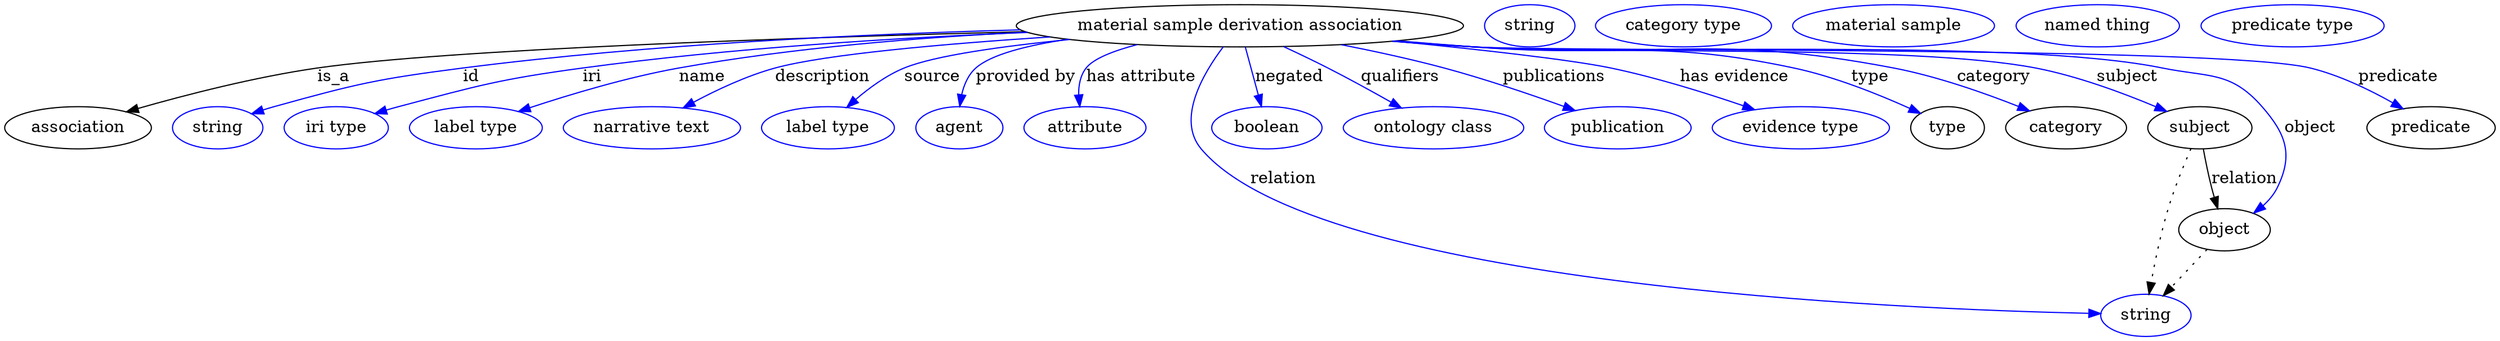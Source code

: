 digraph {
	graph [bb="0,0,2121,283"];
	node [label="\N"];
	"material sample derivation association"	[height=0.5,
		label="material sample derivation association",
		pos="1052.4,265",
		width=5.2898];
	association	[height=0.5,
		pos="62.394,178",
		width=1.7332];
	"material sample derivation association" -> association	[label=is_a,
		lp="280.39,221.5",
		pos="e,103.73,191.66 869.11,259.99 674,254.97 378.28,245.04 266.39,229 213.54,221.42 154.41,206.15 113.47,194.47"];
	id	[color=blue,
		height=0.5,
		label=string,
		pos="181.39,178",
		width=1.0652];
	"material sample derivation association" -> id	[color=blue,
		label=id,
		lp="397.39,221.5",
		pos="e,210.38,189.99 865.18,261.54 732.24,257.99 549.79,249.43 390.39,229 317.94,219.71 299.77,215.57 229.39,196 226.29,195.14 223.09,\
194.17 219.89,193.15",
		style=solid];
	iri	[color=blue,
		height=0.5,
		label="iri type",
		pos="282.39,178",
		width=1.2277];
	"material sample derivation association" -> iri	[color=blue,
		label=iri,
		lp="500.39,221.5",
		pos="e,315.32,190.14 871.42,259.33 761.43,254.85 618.36,246.08 492.39,229 421.74,219.42 404.32,214.25 335.39,196 332.02,195.11 328.55,\
194.13 325.07,193.11",
		style=solid];
	name	[color=blue,
		height=0.5,
		label="label type",
		pos="401.39,178",
		width=1.5707];
	"material sample derivation association" -> name	[color=blue,
		label=name,
		lp="594.39,221.5",
		pos="e,437.66,191.88 870.55,259.59 780.84,255.15 671.35,246.36 574.39,229 530.56,221.15 481.95,206.56 447.44,195.15",
		style=solid];
	description	[color=blue,
		height=0.5,
		label="narrative text",
		pos="551.39,178",
		width=2.0943];
	"material sample derivation association" -> description	[color=blue,
		label=description,
		lp="696.89,221.5",
		pos="e,578,194.94 890.49,255.49 801.12,249.65 699.67,240.81 656.39,229 632.18,222.4 606.72,210.41 586.94,199.84",
		style=solid];
	source	[color=blue,
		height=0.5,
		label="label type",
		pos="701.39,178",
		width=1.5707];
	"material sample derivation association" -> source	[color=blue,
		label=source,
		lp="790.39,221.5",
		pos="e,717.45,195.36 907.33,253.31 850.3,247.64 792.32,239.62 766.39,229 751.19,222.77 736.49,212 724.93,202.05",
		style=solid];
	"provided by"	[color=blue,
		height=0.5,
		label=agent,
		pos="813.39,178",
		width=1.0291];
	"material sample derivation association" -> "provided by"	[color=blue,
		label="provided by",
		lp="869.89,221.5",
		pos="e,813.7,196.29 905.68,253.48 871.05,248.29 840.4,240.55 827.39,229 820.88,223.21 817.29,214.67 815.34,206.27",
		style=solid];
	"has attribute"	[color=blue,
		height=0.5,
		label=attribute,
		pos="920.39,178",
		width=1.4443];
	"material sample derivation association" -> "has attribute"	[color=blue,
		label="has attribute",
		lp="968.39,221.5",
		pos="e,915.97,196.01 964.76,248.92 944.87,243.68 927.71,237.06 921.39,229 916.4,222.63 914.91,214.28 915.04,206.23",
		style=solid];
	relation	[color=blue,
		height=0.5,
		label=string,
		pos="1823.4,18",
		width=1.0652];
	"material sample derivation association" -> relation	[color=blue,
		label=relation,
		lp="1089.4,134.5",
		pos="e,1785.1,19.518 1038.2,246.98 1021.3,224.66 998.07,185.38 1019.4,160 1117.2,43.578 1615.9,23.262 1774.7,19.736",
		style=solid];
	negated	[color=blue,
		height=0.5,
		label=boolean,
		pos="1075.4,178",
		width=1.2999];
	"material sample derivation association" -> negated	[color=blue,
		label=negated,
		lp="1094.4,221.5",
		pos="e,1070.7,196.18 1057,246.8 1060.2,235.05 1064.5,219.24 1068.1,205.84",
		style=solid];
	qualifiers	[color=blue,
		height=0.5,
		label="ontology class",
		pos="1216.4,178",
		width=2.1304];
	"material sample derivation association" -> qualifiers	[color=blue,
		label=qualifiers,
		lp="1188.9,221.5",
		pos="e,1189.4,194.85 1089.7,247.28 1101.8,241.66 1115.3,235.23 1127.4,229 1145.1,219.93 1164.3,209.23 1180.4,200.05",
		style=solid];
	publications	[color=blue,
		height=0.5,
		label=publication,
		pos="1373.4,178",
		width=1.7332];
	"material sample derivation association" -> publications	[color=blue,
		label=publications,
		lp="1320.4,221.5",
		pos="e,1337.2,192.76 1138.8,248.92 1166.9,243.4 1198.1,236.62 1226.4,229 1260.7,219.75 1298.7,206.75 1327.5,196.33",
		style=solid];
	"has evidence"	[color=blue,
		height=0.5,
		label="evidence type",
		pos="1529.4,178",
		width=2.0943];
	"material sample derivation association" -> "has evidence"	[color=blue,
		label="has evidence",
		lp="1473.9,221.5",
		pos="e,1490.2,193.46 1184,251.95 1254.5,245 1333.7,236.23 1368.4,229 1406.8,220.98 1449.2,207.64 1480.8,196.75",
		style=solid];
	type	[height=0.5,
		pos="1654.4,178",
		width=0.86659];
	"material sample derivation association" -> type	[color=blue,
		label=type,
		lp="1588.4,221.5",
		pos="e,1631.6,190.3 1186.8,252.22 1208.7,250.41 1231.2,248.6 1252.4,247 1373.2,237.87 1405.9,254.32 1524.4,229 1559,221.6 1596.5,206.33 \
1622.3,194.6",
		style=solid];
	category	[height=0.5,
		pos="1755.4,178",
		width=1.4263];
	"material sample derivation association" -> category	[color=blue,
		label=category,
		lp="1693.9,221.5",
		pos="e,1724.3,192.42 1185.2,252.07 1207.6,250.24 1230.7,248.47 1252.4,247 1410.5,236.29 1452.8,258.79 1608.4,229 1645.4,221.92 1685.8,\
207.67 1714.8,196.2",
		style=solid];
	subject	[height=0.5,
		pos="1869.4,178",
		width=1.2277];
	"material sample derivation association" -> subject	[color=blue,
		label=subject,
		lp="1807.4,221.5",
		pos="e,1841.2,191.98 1183.8,251.94 1206.7,250.1 1230.2,248.36 1252.4,247 1358.3,240.51 1625.2,249.07 1729.4,229 1765.2,222.1 1804.2,207.58 \
1831.9,195.95",
		style=solid];
	object	[height=0.5,
		pos="1890.4,91",
		width=1.0832];
	"material sample derivation association" -> object	[color=blue,
		label=object,
		lp="1963.4,178",
		pos="e,1915.3,105.25 1183,251.87 1206.1,250.02 1230,248.3 1252.4,247 1382.2,239.49 1709.9,254.91 1837.4,229 1877.1,220.93 1895.7,226.51 \
1922.4,196 1942.9,172.51 1949.1,155.03 1935.4,127 1932.5,121.17 1928.2,116.02 1923.3,111.6",
		style=solid];
	predicate	[height=0.5,
		pos="2066.4,178",
		width=1.5165];
	"material sample derivation association" -> predicate	[color=blue,
		label=predicate,
		lp="2038.4,221.5",
		pos="e,2042.5,194.23 1182.5,251.81 1205.8,249.96 1229.8,248.25 1252.4,247 1331.3,242.65 1886.6,247.68 1963.4,229 1988.2,222.96 2014.1,\
210.36 2033.7,199.33",
		style=solid];
	association_type	[color=blue,
		height=0.5,
		label=string,
		pos="1299.4,265",
		width=1.0652];
	association_category	[color=blue,
		height=0.5,
		label="category type",
		pos="1430.4,265",
		width=2.0762];
	subject -> relation	[pos="e,1826.1,36.136 1861.8,160.24 1855.9,146.64 1847.8,126.88 1842.4,109 1836.1,88.265 1831.2,64.241 1827.9,46.231",
		style=dotted];
	subject -> object	[label=relation,
		lp="1907.4,134.5",
		pos="e,1884.7,108.98 1872.4,159.77 1874.2,150.09 1876.6,137.8 1879.4,127 1880.1,124.32 1880.9,121.53 1881.7,118.76"];
	"material sample derivation association_subject"	[color=blue,
		height=0.5,
		label="material sample",
		pos="1609.4,265",
		width=2.3831];
	object -> relation	[pos="e,1838.2,34.713 1875.5,74.243 1866.6,64.775 1855.1,52.56 1845.1,42.024",
		style=dotted];
	"material sample derivation association_object"	[color=blue,
		height=0.5,
		label="named thing",
		pos="1782.4,265",
		width=1.9318];
	"material sample derivation association_predicate"	[color=blue,
		height=0.5,
		label="predicate type",
		pos="1948.4,265",
		width=2.1665];
}
